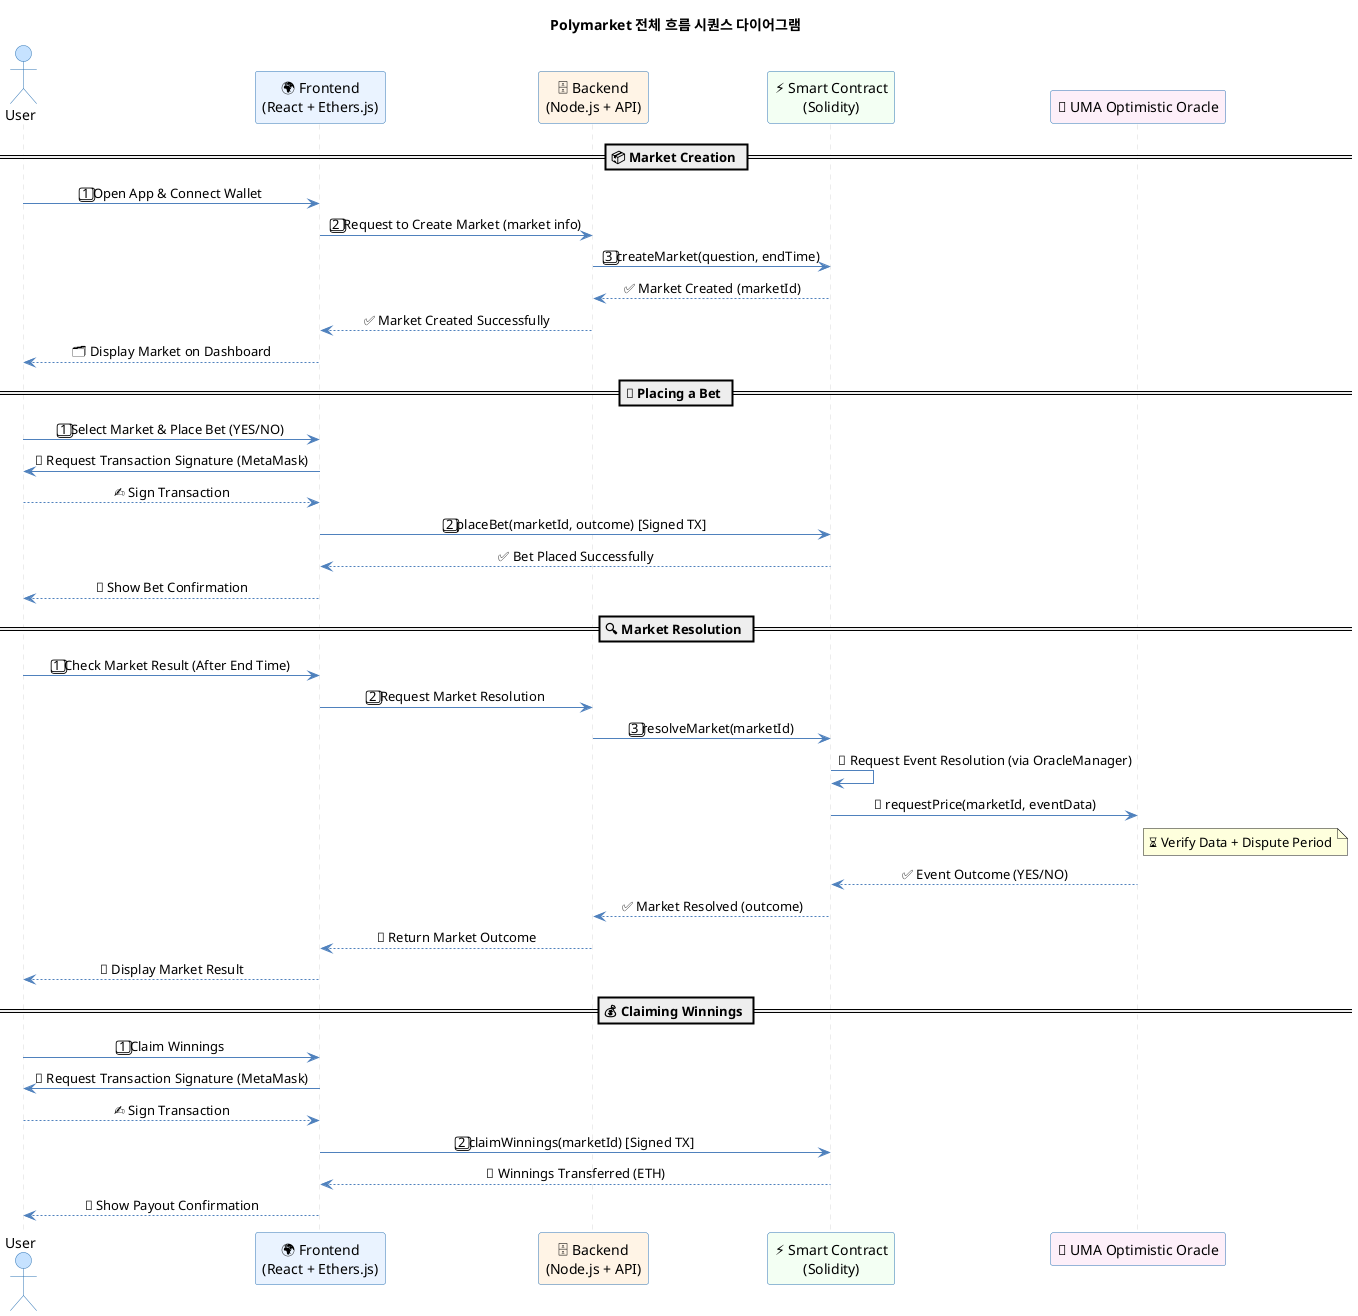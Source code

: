 @startuml
' == 스타일 설정 ==
skinparam backgroundColor #FFFFFF
skinparam sequence {
    ArrowColor #4F81BD
    ActorBorderColor #2E74B5
    ParticipantBorderColor #2E74B5
    LifeLineBorderColor #D9D9D9
    LifeLineBackgroundColor #F3F9FF
    ParticipantBackgroundColor #EAF3FF
    ActorBackgroundColor #C6E2FF
    NoteBackgroundColor #FFFFCC
    NoteBorderColor #B7B7B7
    BoxBackgroundColor #F9F9F9
    MessageAlign center
    MessageFontSize 14
    ParticipantFontSize 14
}

' == 주요 참가자 ==
actor User as U #C6E2FF
participant "🌍 Frontend\n(React + Ethers.js)" as FE #EAF3FF
participant "🗄️ Backend\n(Node.js + API)" as BE #FFF4E6
participant "⚡ Smart Contract\n(Solidity)" as SC #F3FFF3
participant "📡 UMA Optimistic Oracle" as Oracle #FDEFF9

' == 시퀀스 시작 ==

title **Polymarket 전체 흐름 시퀀스 다이어그램**

== 📦 Market Creation ==
U -> FE : 1️⃣ Open App & Connect Wallet
FE -> BE : 2️⃣ Request to Create Market (market info)
BE -> SC : 3️⃣ createMarket(question, endTime)
SC --> BE : ✅ Market Created (marketId)
BE --> FE : ✅ Market Created Successfully
FE --> U : 🗂️ Display Market on Dashboard

== 🎯 Placing a Bet ==
U -> FE : 1️⃣ Select Market & Place Bet (YES/NO)
FE -> U : 🔏 Request Transaction Signature (MetaMask)
U --> FE : ✍️ Sign Transaction
FE -> SC : 2️⃣ placeBet(marketId, outcome) [Signed TX]
SC --> FE : ✅ Bet Placed Successfully
FE --> U : 📢 Show Bet Confirmation

== 🔍 Market Resolution ==
U -> FE : 1️⃣ Check Market Result (After End Time)
FE -> BE : 2️⃣ Request Market Resolution
BE -> SC : 3️⃣ resolveMarket(marketId)
SC -> SC : 🔄 Request Event Resolution (via OracleManager)
SC -> Oracle : 📡 requestPrice(marketId, eventData)
note right of Oracle : ⏳ Verify Data + Dispute Period
Oracle --> SC : ✅ Event Outcome (YES/NO)
SC --> BE : ✅ Market Resolved (outcome)
BE --> FE : 🎯 Return Market Outcome
FE --> U : 📰 Display Market Result

== 💰 Claiming Winnings ==
U -> FE : 1️⃣ Claim Winnings
FE -> U : 🔏 Request Transaction Signature (MetaMask)
U --> FE : ✍️ Sign Transaction
FE -> SC : 2️⃣ claimWinnings(marketId) [Signed TX]
SC --> FE : 💸 Winnings Transferred (ETH)
FE --> U : 🎉 Show Payout Confirmation

@enduml
